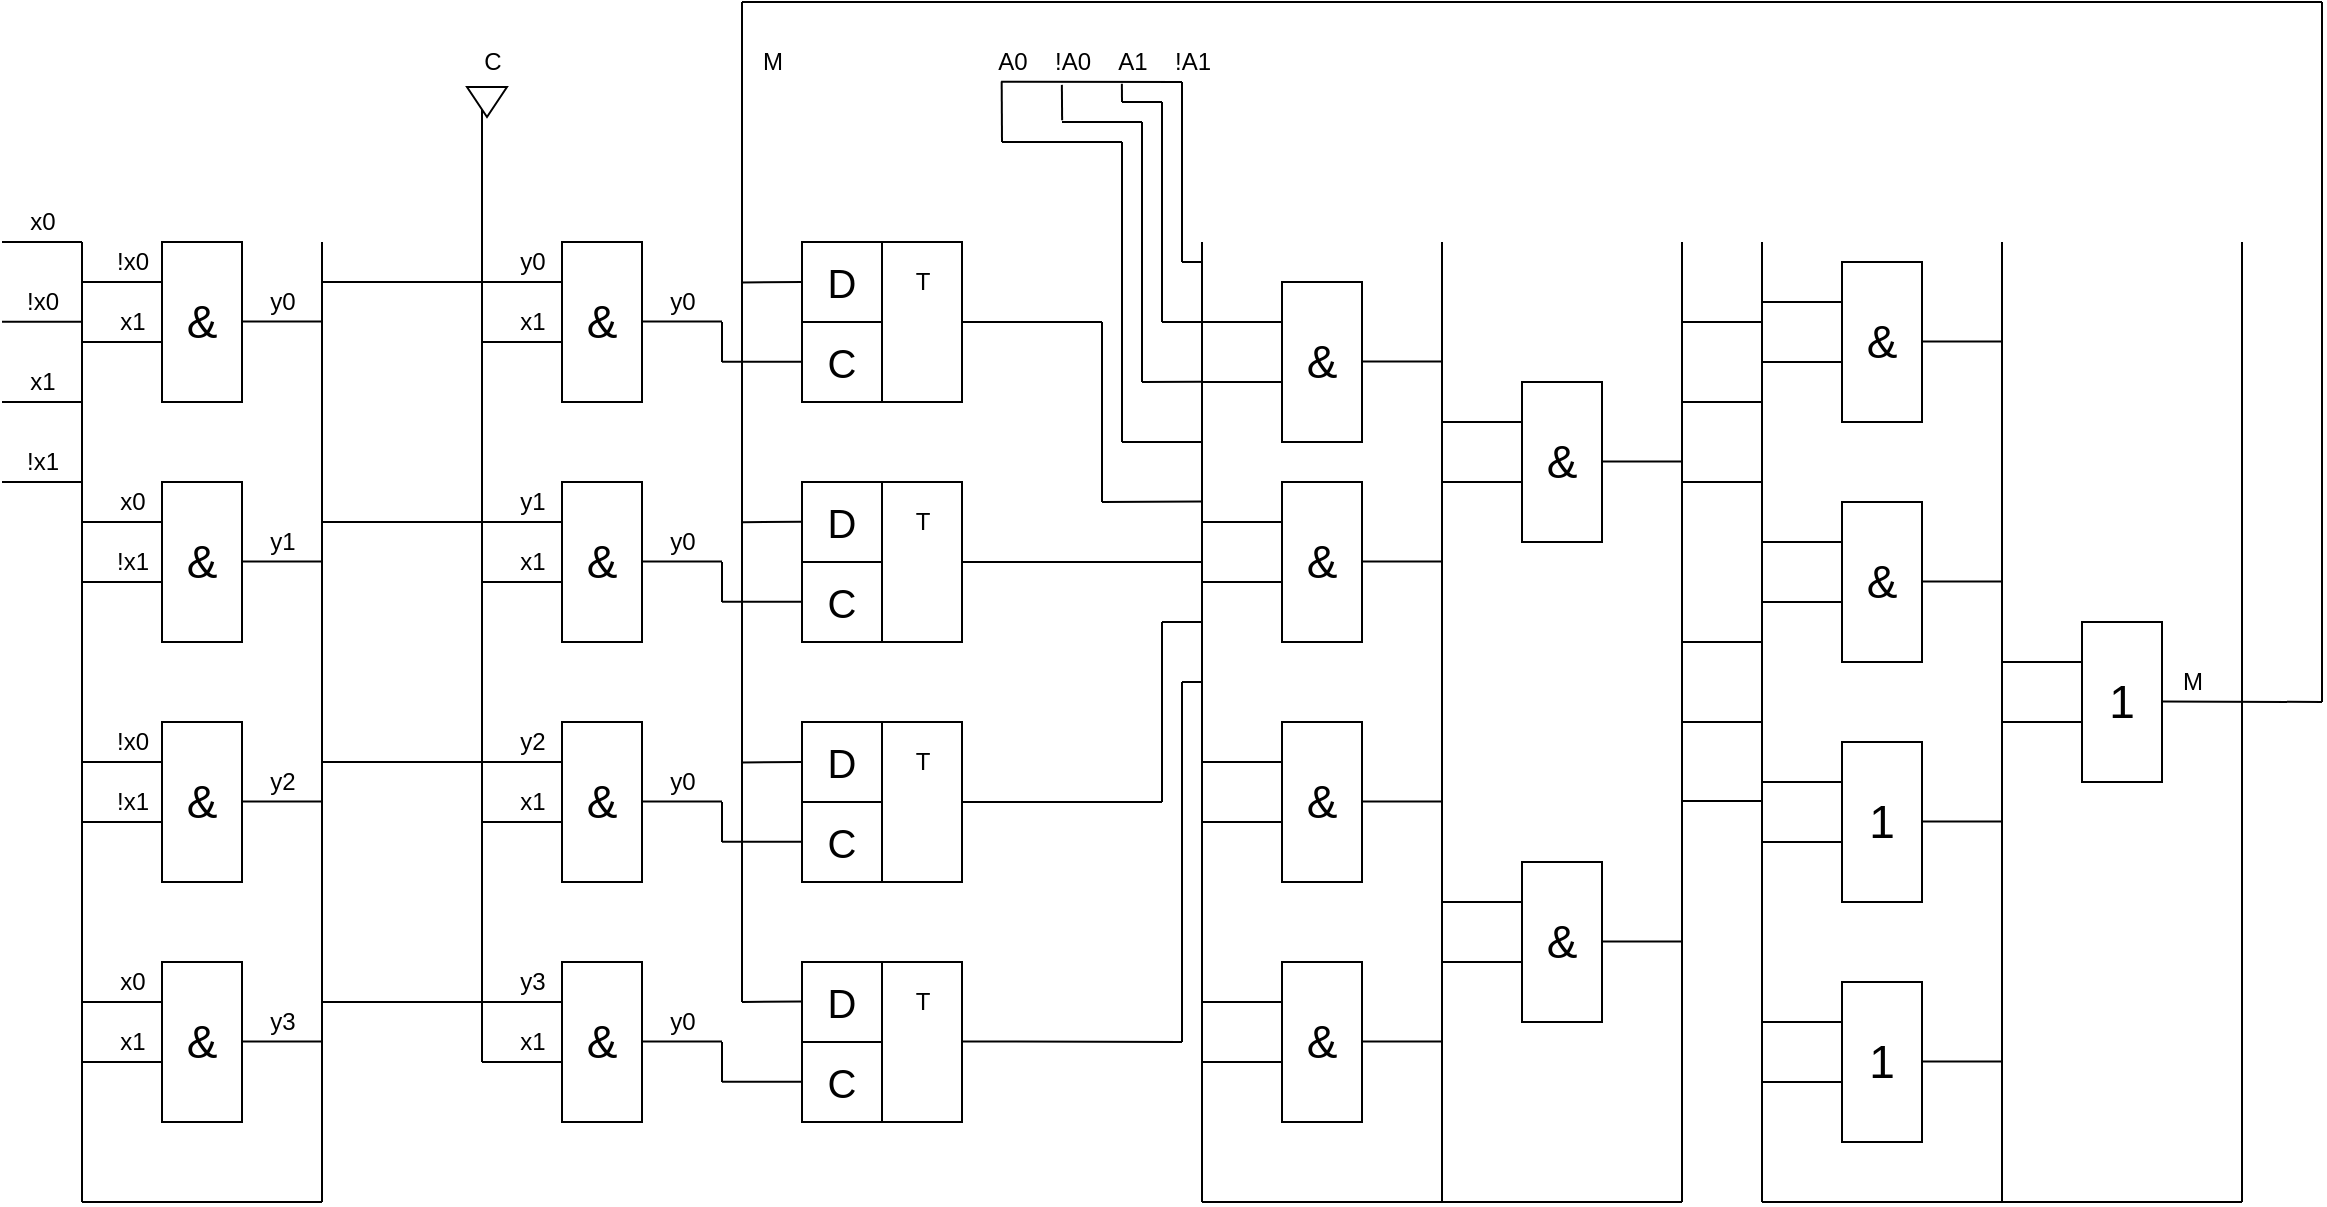 <mxfile version="12.4.3" type="github" pages="1">
  <diagram name="Page-1" id="2a216829-ef6e-dabb-86c1-c78162f3ba2b">
    <mxGraphModel dx="1963" dy="1147" grid="1" gridSize="10" guides="1" tooltips="1" connect="1" arrows="1" fold="1" page="1" pageScale="1" pageWidth="850" pageHeight="1100" background="#ffffff" math="0" shadow="0">
      <root>
        <mxCell id="0"/>
        <mxCell id="1" parent="0"/>
        <mxCell id="ekykvrXrYyQtkSd145x7-1" value="" style="endArrow=none;html=1;" edge="1" parent="1">
          <mxGeometry width="50" height="50" relative="1" as="geometry">
            <mxPoint x="200" y="600" as="sourcePoint"/>
            <mxPoint x="200" y="120" as="targetPoint"/>
          </mxGeometry>
        </mxCell>
        <mxCell id="ekykvrXrYyQtkSd145x7-2" value="&lt;font style=&quot;font-size: 23px&quot;&gt;&amp;amp;&lt;/font&gt;" style="rounded=0;whiteSpace=wrap;html=1;" vertex="1" parent="1">
          <mxGeometry x="240" y="120" width="40" height="80" as="geometry"/>
        </mxCell>
        <mxCell id="ekykvrXrYyQtkSd145x7-3" value="" style="endArrow=none;html=1;entryX=0;entryY=0.25;entryDx=0;entryDy=0;" edge="1" parent="1" target="ekykvrXrYyQtkSd145x7-2">
          <mxGeometry width="50" height="50" relative="1" as="geometry">
            <mxPoint x="200" y="140" as="sourcePoint"/>
            <mxPoint x="250" y="90" as="targetPoint"/>
          </mxGeometry>
        </mxCell>
        <mxCell id="ekykvrXrYyQtkSd145x7-4" value="" style="endArrow=none;html=1;entryX=0;entryY=0.25;entryDx=0;entryDy=0;" edge="1" parent="1">
          <mxGeometry width="50" height="50" relative="1" as="geometry">
            <mxPoint x="200" y="170" as="sourcePoint"/>
            <mxPoint x="240" y="170" as="targetPoint"/>
          </mxGeometry>
        </mxCell>
        <mxCell id="ekykvrXrYyQtkSd145x7-5" value="" style="endArrow=none;html=1;entryX=0;entryY=0.25;entryDx=0;entryDy=0;" edge="1" parent="1">
          <mxGeometry width="50" height="50" relative="1" as="geometry">
            <mxPoint x="160" y="120" as="sourcePoint"/>
            <mxPoint x="200" y="120" as="targetPoint"/>
          </mxGeometry>
        </mxCell>
        <mxCell id="ekykvrXrYyQtkSd145x7-6" value="" style="endArrow=none;html=1;entryX=0;entryY=0.25;entryDx=0;entryDy=0;" edge="1" parent="1">
          <mxGeometry width="50" height="50" relative="1" as="geometry">
            <mxPoint x="160" y="159.88" as="sourcePoint"/>
            <mxPoint x="200" y="159.88" as="targetPoint"/>
          </mxGeometry>
        </mxCell>
        <mxCell id="ekykvrXrYyQtkSd145x7-7" value="" style="endArrow=none;html=1;entryX=0;entryY=0.25;entryDx=0;entryDy=0;" edge="1" parent="1">
          <mxGeometry width="50" height="50" relative="1" as="geometry">
            <mxPoint x="160" y="200" as="sourcePoint"/>
            <mxPoint x="200" y="200" as="targetPoint"/>
          </mxGeometry>
        </mxCell>
        <mxCell id="ekykvrXrYyQtkSd145x7-8" value="" style="endArrow=none;html=1;entryX=0;entryY=0.25;entryDx=0;entryDy=0;" edge="1" parent="1">
          <mxGeometry width="50" height="50" relative="1" as="geometry">
            <mxPoint x="160" y="240" as="sourcePoint"/>
            <mxPoint x="200" y="240" as="targetPoint"/>
          </mxGeometry>
        </mxCell>
        <mxCell id="ekykvrXrYyQtkSd145x7-9" value="x0" style="text;html=1;align=center;verticalAlign=middle;resizable=0;points=[];;autosize=1;" vertex="1" parent="1">
          <mxGeometry x="165" y="100" width="30" height="20" as="geometry"/>
        </mxCell>
        <mxCell id="ekykvrXrYyQtkSd145x7-10" value="!x0" style="text;html=1;align=center;verticalAlign=middle;resizable=0;points=[];;autosize=1;" vertex="1" parent="1">
          <mxGeometry x="165" y="140" width="30" height="20" as="geometry"/>
        </mxCell>
        <mxCell id="ekykvrXrYyQtkSd145x7-12" value="x1" style="text;html=1;align=center;verticalAlign=middle;resizable=0;points=[];;autosize=1;" vertex="1" parent="1">
          <mxGeometry x="165" y="180" width="30" height="20" as="geometry"/>
        </mxCell>
        <mxCell id="ekykvrXrYyQtkSd145x7-13" value="!x1" style="text;html=1;align=center;verticalAlign=middle;resizable=0;points=[];;autosize=1;" vertex="1" parent="1">
          <mxGeometry x="165" y="220" width="30" height="20" as="geometry"/>
        </mxCell>
        <mxCell id="ekykvrXrYyQtkSd145x7-14" value="!x0" style="text;html=1;align=center;verticalAlign=middle;resizable=0;points=[];;autosize=1;" vertex="1" parent="1">
          <mxGeometry x="210" y="120" width="30" height="20" as="geometry"/>
        </mxCell>
        <mxCell id="ekykvrXrYyQtkSd145x7-15" value="x1" style="text;html=1;align=center;verticalAlign=middle;resizable=0;points=[];;autosize=1;" vertex="1" parent="1">
          <mxGeometry x="210" y="150" width="30" height="20" as="geometry"/>
        </mxCell>
        <mxCell id="ekykvrXrYyQtkSd145x7-16" value="" style="endArrow=none;html=1;entryX=0;entryY=0.25;entryDx=0;entryDy=0;" edge="1" parent="1">
          <mxGeometry width="50" height="50" relative="1" as="geometry">
            <mxPoint x="280" y="159.72" as="sourcePoint"/>
            <mxPoint x="320" y="159.72" as="targetPoint"/>
          </mxGeometry>
        </mxCell>
        <mxCell id="ekykvrXrYyQtkSd145x7-17" value="&lt;font style=&quot;font-size: 23px&quot;&gt;&amp;amp;&lt;/font&gt;" style="rounded=0;whiteSpace=wrap;html=1;" vertex="1" parent="1">
          <mxGeometry x="240" y="240" width="40" height="80" as="geometry"/>
        </mxCell>
        <mxCell id="ekykvrXrYyQtkSd145x7-18" value="" style="endArrow=none;html=1;entryX=0;entryY=0.25;entryDx=0;entryDy=0;" edge="1" target="ekykvrXrYyQtkSd145x7-17" parent="1">
          <mxGeometry width="50" height="50" relative="1" as="geometry">
            <mxPoint x="200" y="260" as="sourcePoint"/>
            <mxPoint x="250" y="210" as="targetPoint"/>
          </mxGeometry>
        </mxCell>
        <mxCell id="ekykvrXrYyQtkSd145x7-19" value="" style="endArrow=none;html=1;entryX=0;entryY=0.25;entryDx=0;entryDy=0;" edge="1" parent="1">
          <mxGeometry width="50" height="50" relative="1" as="geometry">
            <mxPoint x="200" y="290" as="sourcePoint"/>
            <mxPoint x="240" y="290" as="targetPoint"/>
          </mxGeometry>
        </mxCell>
        <mxCell id="ekykvrXrYyQtkSd145x7-20" value="x0" style="text;html=1;align=center;verticalAlign=middle;resizable=0;points=[];;autosize=1;" vertex="1" parent="1">
          <mxGeometry x="210" y="240" width="30" height="20" as="geometry"/>
        </mxCell>
        <mxCell id="ekykvrXrYyQtkSd145x7-21" value="!x1" style="text;html=1;align=center;verticalAlign=middle;resizable=0;points=[];;autosize=1;" vertex="1" parent="1">
          <mxGeometry x="210" y="270" width="30" height="20" as="geometry"/>
        </mxCell>
        <mxCell id="ekykvrXrYyQtkSd145x7-22" value="" style="endArrow=none;html=1;entryX=0;entryY=0.25;entryDx=0;entryDy=0;" edge="1" parent="1">
          <mxGeometry width="50" height="50" relative="1" as="geometry">
            <mxPoint x="280" y="279.72" as="sourcePoint"/>
            <mxPoint x="320" y="279.72" as="targetPoint"/>
          </mxGeometry>
        </mxCell>
        <mxCell id="ekykvrXrYyQtkSd145x7-23" value="&lt;font style=&quot;font-size: 23px&quot;&gt;&amp;amp;&lt;/font&gt;" style="rounded=0;whiteSpace=wrap;html=1;" vertex="1" parent="1">
          <mxGeometry x="240" y="360" width="40" height="80" as="geometry"/>
        </mxCell>
        <mxCell id="ekykvrXrYyQtkSd145x7-24" value="" style="endArrow=none;html=1;entryX=0;entryY=0.25;entryDx=0;entryDy=0;" edge="1" target="ekykvrXrYyQtkSd145x7-23" parent="1">
          <mxGeometry width="50" height="50" relative="1" as="geometry">
            <mxPoint x="200" y="380" as="sourcePoint"/>
            <mxPoint x="250" y="330" as="targetPoint"/>
          </mxGeometry>
        </mxCell>
        <mxCell id="ekykvrXrYyQtkSd145x7-25" value="" style="endArrow=none;html=1;entryX=0;entryY=0.25;entryDx=0;entryDy=0;" edge="1" parent="1">
          <mxGeometry width="50" height="50" relative="1" as="geometry">
            <mxPoint x="200" y="410" as="sourcePoint"/>
            <mxPoint x="240" y="410" as="targetPoint"/>
          </mxGeometry>
        </mxCell>
        <mxCell id="ekykvrXrYyQtkSd145x7-26" value="!x0" style="text;html=1;align=center;verticalAlign=middle;resizable=0;points=[];;autosize=1;" vertex="1" parent="1">
          <mxGeometry x="210" y="360" width="30" height="20" as="geometry"/>
        </mxCell>
        <mxCell id="ekykvrXrYyQtkSd145x7-27" value="!x1" style="text;html=1;align=center;verticalAlign=middle;resizable=0;points=[];;autosize=1;" vertex="1" parent="1">
          <mxGeometry x="210" y="390" width="30" height="20" as="geometry"/>
        </mxCell>
        <mxCell id="ekykvrXrYyQtkSd145x7-28" value="" style="endArrow=none;html=1;entryX=0;entryY=0.25;entryDx=0;entryDy=0;" edge="1" parent="1">
          <mxGeometry width="50" height="50" relative="1" as="geometry">
            <mxPoint x="280" y="399.72" as="sourcePoint"/>
            <mxPoint x="320" y="399.72" as="targetPoint"/>
          </mxGeometry>
        </mxCell>
        <mxCell id="ekykvrXrYyQtkSd145x7-29" value="&lt;font style=&quot;font-size: 23px&quot;&gt;&amp;amp;&lt;/font&gt;" style="rounded=0;whiteSpace=wrap;html=1;" vertex="1" parent="1">
          <mxGeometry x="240" y="480" width="40" height="80" as="geometry"/>
        </mxCell>
        <mxCell id="ekykvrXrYyQtkSd145x7-30" value="" style="endArrow=none;html=1;entryX=0;entryY=0.25;entryDx=0;entryDy=0;" edge="1" target="ekykvrXrYyQtkSd145x7-29" parent="1">
          <mxGeometry width="50" height="50" relative="1" as="geometry">
            <mxPoint x="200" y="500" as="sourcePoint"/>
            <mxPoint x="250" y="450" as="targetPoint"/>
          </mxGeometry>
        </mxCell>
        <mxCell id="ekykvrXrYyQtkSd145x7-31" value="" style="endArrow=none;html=1;entryX=0;entryY=0.25;entryDx=0;entryDy=0;" edge="1" parent="1">
          <mxGeometry width="50" height="50" relative="1" as="geometry">
            <mxPoint x="200" y="530" as="sourcePoint"/>
            <mxPoint x="240" y="530" as="targetPoint"/>
          </mxGeometry>
        </mxCell>
        <mxCell id="ekykvrXrYyQtkSd145x7-32" value="x0" style="text;html=1;align=center;verticalAlign=middle;resizable=0;points=[];;autosize=1;" vertex="1" parent="1">
          <mxGeometry x="210" y="480" width="30" height="20" as="geometry"/>
        </mxCell>
        <mxCell id="ekykvrXrYyQtkSd145x7-33" value="x1" style="text;html=1;align=center;verticalAlign=middle;resizable=0;points=[];;autosize=1;" vertex="1" parent="1">
          <mxGeometry x="210" y="510" width="30" height="20" as="geometry"/>
        </mxCell>
        <mxCell id="ekykvrXrYyQtkSd145x7-34" value="" style="endArrow=none;html=1;entryX=0;entryY=0.25;entryDx=0;entryDy=0;" edge="1" parent="1">
          <mxGeometry width="50" height="50" relative="1" as="geometry">
            <mxPoint x="280" y="519.72" as="sourcePoint"/>
            <mxPoint x="320" y="519.72" as="targetPoint"/>
          </mxGeometry>
        </mxCell>
        <mxCell id="ekykvrXrYyQtkSd145x7-35" value="" style="endArrow=none;html=1;" edge="1" parent="1">
          <mxGeometry width="50" height="50" relative="1" as="geometry">
            <mxPoint x="200" y="600" as="sourcePoint"/>
            <mxPoint x="320" y="600" as="targetPoint"/>
          </mxGeometry>
        </mxCell>
        <mxCell id="ekykvrXrYyQtkSd145x7-36" value="" style="endArrow=none;html=1;" edge="1" parent="1">
          <mxGeometry width="50" height="50" relative="1" as="geometry">
            <mxPoint x="320" y="600" as="sourcePoint"/>
            <mxPoint x="320" y="120" as="targetPoint"/>
          </mxGeometry>
        </mxCell>
        <mxCell id="ekykvrXrYyQtkSd145x7-37" value="y0" style="text;html=1;align=center;verticalAlign=middle;resizable=0;points=[];;autosize=1;" vertex="1" parent="1">
          <mxGeometry x="285" y="140" width="30" height="20" as="geometry"/>
        </mxCell>
        <mxCell id="ekykvrXrYyQtkSd145x7-38" value="y1" style="text;html=1;align=center;verticalAlign=middle;resizable=0;points=[];;autosize=1;" vertex="1" parent="1">
          <mxGeometry x="285" y="260" width="30" height="20" as="geometry"/>
        </mxCell>
        <mxCell id="ekykvrXrYyQtkSd145x7-39" value="y2" style="text;html=1;align=center;verticalAlign=middle;resizable=0;points=[];;autosize=1;" vertex="1" parent="1">
          <mxGeometry x="285" y="380" width="30" height="20" as="geometry"/>
        </mxCell>
        <mxCell id="ekykvrXrYyQtkSd145x7-40" value="y3" style="text;html=1;align=center;verticalAlign=middle;resizable=0;points=[];;autosize=1;" vertex="1" parent="1">
          <mxGeometry x="285" y="500" width="30" height="20" as="geometry"/>
        </mxCell>
        <mxCell id="ekykvrXrYyQtkSd145x7-41" value="&lt;font style=&quot;font-size: 23px&quot;&gt;&amp;amp;&lt;/font&gt;" style="rounded=0;whiteSpace=wrap;html=1;" vertex="1" parent="1">
          <mxGeometry x="440" y="120" width="40" height="80" as="geometry"/>
        </mxCell>
        <mxCell id="ekykvrXrYyQtkSd145x7-42" value="" style="endArrow=none;html=1;entryX=0;entryY=0.25;entryDx=0;entryDy=0;" edge="1" target="ekykvrXrYyQtkSd145x7-41" parent="1">
          <mxGeometry width="50" height="50" relative="1" as="geometry">
            <mxPoint x="320" y="140" as="sourcePoint"/>
            <mxPoint x="450" y="90" as="targetPoint"/>
          </mxGeometry>
        </mxCell>
        <mxCell id="ekykvrXrYyQtkSd145x7-43" value="" style="endArrow=none;html=1;entryX=0;entryY=0.25;entryDx=0;entryDy=0;" edge="1" parent="1">
          <mxGeometry width="50" height="50" relative="1" as="geometry">
            <mxPoint x="400" y="170" as="sourcePoint"/>
            <mxPoint x="440" y="170" as="targetPoint"/>
          </mxGeometry>
        </mxCell>
        <mxCell id="ekykvrXrYyQtkSd145x7-44" value="y0" style="text;html=1;align=center;verticalAlign=middle;resizable=0;points=[];;autosize=1;" vertex="1" parent="1">
          <mxGeometry x="410" y="120" width="30" height="20" as="geometry"/>
        </mxCell>
        <mxCell id="ekykvrXrYyQtkSd145x7-45" value="x1" style="text;html=1;align=center;verticalAlign=middle;resizable=0;points=[];;autosize=1;" vertex="1" parent="1">
          <mxGeometry x="410" y="150" width="30" height="20" as="geometry"/>
        </mxCell>
        <mxCell id="ekykvrXrYyQtkSd145x7-46" value="" style="endArrow=none;html=1;entryX=0;entryY=0.25;entryDx=0;entryDy=0;" edge="1" parent="1">
          <mxGeometry width="50" height="50" relative="1" as="geometry">
            <mxPoint x="480" y="159.72" as="sourcePoint"/>
            <mxPoint x="520" y="159.72" as="targetPoint"/>
          </mxGeometry>
        </mxCell>
        <mxCell id="ekykvrXrYyQtkSd145x7-47" value="y0" style="text;html=1;align=center;verticalAlign=middle;resizable=0;points=[];;autosize=1;" vertex="1" parent="1">
          <mxGeometry x="485" y="140" width="30" height="20" as="geometry"/>
        </mxCell>
        <mxCell id="ekykvrXrYyQtkSd145x7-48" value="&lt;font style=&quot;font-size: 23px&quot;&gt;&amp;amp;&lt;/font&gt;" style="rounded=0;whiteSpace=wrap;html=1;" vertex="1" parent="1">
          <mxGeometry x="440" y="240" width="40" height="80" as="geometry"/>
        </mxCell>
        <mxCell id="ekykvrXrYyQtkSd145x7-49" value="" style="endArrow=none;html=1;entryX=0;entryY=0.25;entryDx=0;entryDy=0;" edge="1" target="ekykvrXrYyQtkSd145x7-48" parent="1">
          <mxGeometry width="50" height="50" relative="1" as="geometry">
            <mxPoint x="320" y="260" as="sourcePoint"/>
            <mxPoint x="450" y="210" as="targetPoint"/>
          </mxGeometry>
        </mxCell>
        <mxCell id="ekykvrXrYyQtkSd145x7-50" value="" style="endArrow=none;html=1;entryX=0;entryY=0.25;entryDx=0;entryDy=0;" edge="1" parent="1">
          <mxGeometry width="50" height="50" relative="1" as="geometry">
            <mxPoint x="400" y="290" as="sourcePoint"/>
            <mxPoint x="440" y="290" as="targetPoint"/>
          </mxGeometry>
        </mxCell>
        <mxCell id="ekykvrXrYyQtkSd145x7-51" value="y1" style="text;html=1;align=center;verticalAlign=middle;resizable=0;points=[];;autosize=1;" vertex="1" parent="1">
          <mxGeometry x="410" y="240" width="30" height="20" as="geometry"/>
        </mxCell>
        <mxCell id="ekykvrXrYyQtkSd145x7-52" value="x1" style="text;html=1;align=center;verticalAlign=middle;resizable=0;points=[];;autosize=1;" vertex="1" parent="1">
          <mxGeometry x="410" y="270" width="30" height="20" as="geometry"/>
        </mxCell>
        <mxCell id="ekykvrXrYyQtkSd145x7-53" value="" style="endArrow=none;html=1;entryX=0;entryY=0.25;entryDx=0;entryDy=0;" edge="1" parent="1">
          <mxGeometry width="50" height="50" relative="1" as="geometry">
            <mxPoint x="480" y="279.72" as="sourcePoint"/>
            <mxPoint x="520" y="279.72" as="targetPoint"/>
          </mxGeometry>
        </mxCell>
        <mxCell id="ekykvrXrYyQtkSd145x7-54" value="y0" style="text;html=1;align=center;verticalAlign=middle;resizable=0;points=[];;autosize=1;" vertex="1" parent="1">
          <mxGeometry x="485" y="260" width="30" height="20" as="geometry"/>
        </mxCell>
        <mxCell id="ekykvrXrYyQtkSd145x7-55" value="&lt;font style=&quot;font-size: 23px&quot;&gt;&amp;amp;&lt;/font&gt;" style="rounded=0;whiteSpace=wrap;html=1;" vertex="1" parent="1">
          <mxGeometry x="440" y="360" width="40" height="80" as="geometry"/>
        </mxCell>
        <mxCell id="ekykvrXrYyQtkSd145x7-56" value="" style="endArrow=none;html=1;entryX=0;entryY=0.25;entryDx=0;entryDy=0;" edge="1" target="ekykvrXrYyQtkSd145x7-55" parent="1">
          <mxGeometry width="50" height="50" relative="1" as="geometry">
            <mxPoint x="320" y="380" as="sourcePoint"/>
            <mxPoint x="450" y="330" as="targetPoint"/>
          </mxGeometry>
        </mxCell>
        <mxCell id="ekykvrXrYyQtkSd145x7-57" value="" style="endArrow=none;html=1;entryX=0;entryY=0.25;entryDx=0;entryDy=0;" edge="1" parent="1">
          <mxGeometry width="50" height="50" relative="1" as="geometry">
            <mxPoint x="400" y="410" as="sourcePoint"/>
            <mxPoint x="440" y="410" as="targetPoint"/>
          </mxGeometry>
        </mxCell>
        <mxCell id="ekykvrXrYyQtkSd145x7-58" value="y2" style="text;html=1;align=center;verticalAlign=middle;resizable=0;points=[];;autosize=1;" vertex="1" parent="1">
          <mxGeometry x="410" y="360" width="30" height="20" as="geometry"/>
        </mxCell>
        <mxCell id="ekykvrXrYyQtkSd145x7-59" value="x1" style="text;html=1;align=center;verticalAlign=middle;resizable=0;points=[];;autosize=1;" vertex="1" parent="1">
          <mxGeometry x="410" y="390" width="30" height="20" as="geometry"/>
        </mxCell>
        <mxCell id="ekykvrXrYyQtkSd145x7-60" value="" style="endArrow=none;html=1;entryX=0;entryY=0.25;entryDx=0;entryDy=0;" edge="1" parent="1">
          <mxGeometry width="50" height="50" relative="1" as="geometry">
            <mxPoint x="480" y="399.72" as="sourcePoint"/>
            <mxPoint x="520" y="399.72" as="targetPoint"/>
          </mxGeometry>
        </mxCell>
        <mxCell id="ekykvrXrYyQtkSd145x7-61" value="y0" style="text;html=1;align=center;verticalAlign=middle;resizable=0;points=[];;autosize=1;" vertex="1" parent="1">
          <mxGeometry x="485" y="380" width="30" height="20" as="geometry"/>
        </mxCell>
        <mxCell id="ekykvrXrYyQtkSd145x7-62" value="&lt;font style=&quot;font-size: 23px&quot;&gt;&amp;amp;&lt;/font&gt;" style="rounded=0;whiteSpace=wrap;html=1;" vertex="1" parent="1">
          <mxGeometry x="440" y="480" width="40" height="80" as="geometry"/>
        </mxCell>
        <mxCell id="ekykvrXrYyQtkSd145x7-63" value="" style="endArrow=none;html=1;entryX=0;entryY=0.25;entryDx=0;entryDy=0;" edge="1" target="ekykvrXrYyQtkSd145x7-62" parent="1">
          <mxGeometry width="50" height="50" relative="1" as="geometry">
            <mxPoint x="320" y="500" as="sourcePoint"/>
            <mxPoint x="450" y="450" as="targetPoint"/>
          </mxGeometry>
        </mxCell>
        <mxCell id="ekykvrXrYyQtkSd145x7-64" value="" style="endArrow=none;html=1;entryX=0;entryY=0.25;entryDx=0;entryDy=0;" edge="1" parent="1">
          <mxGeometry width="50" height="50" relative="1" as="geometry">
            <mxPoint x="400" y="530" as="sourcePoint"/>
            <mxPoint x="440" y="530" as="targetPoint"/>
          </mxGeometry>
        </mxCell>
        <mxCell id="ekykvrXrYyQtkSd145x7-65" value="y3" style="text;html=1;align=center;verticalAlign=middle;resizable=0;points=[];;autosize=1;" vertex="1" parent="1">
          <mxGeometry x="410" y="480" width="30" height="20" as="geometry"/>
        </mxCell>
        <mxCell id="ekykvrXrYyQtkSd145x7-66" value="x1" style="text;html=1;align=center;verticalAlign=middle;resizable=0;points=[];;autosize=1;" vertex="1" parent="1">
          <mxGeometry x="410" y="510" width="30" height="20" as="geometry"/>
        </mxCell>
        <mxCell id="ekykvrXrYyQtkSd145x7-67" value="" style="endArrow=none;html=1;entryX=0;entryY=0.25;entryDx=0;entryDy=0;" edge="1" parent="1">
          <mxGeometry width="50" height="50" relative="1" as="geometry">
            <mxPoint x="480" y="519.72" as="sourcePoint"/>
            <mxPoint x="520" y="519.72" as="targetPoint"/>
          </mxGeometry>
        </mxCell>
        <mxCell id="ekykvrXrYyQtkSd145x7-68" value="y0" style="text;html=1;align=center;verticalAlign=middle;resizable=0;points=[];;autosize=1;" vertex="1" parent="1">
          <mxGeometry x="485" y="500" width="30" height="20" as="geometry"/>
        </mxCell>
        <mxCell id="ekykvrXrYyQtkSd145x7-69" value="" style="endArrow=none;html=1;" edge="1" parent="1">
          <mxGeometry width="50" height="50" relative="1" as="geometry">
            <mxPoint x="400" y="530" as="sourcePoint"/>
            <mxPoint x="400" y="50.0" as="targetPoint"/>
          </mxGeometry>
        </mxCell>
        <mxCell id="ekykvrXrYyQtkSd145x7-70" value="" style="triangle;whiteSpace=wrap;html=1;rotation=90;" vertex="1" parent="1">
          <mxGeometry x="395" y="40" width="15" height="20" as="geometry"/>
        </mxCell>
        <mxCell id="ekykvrXrYyQtkSd145x7-71" value="C" style="text;html=1;align=center;verticalAlign=middle;resizable=0;points=[];;autosize=1;" vertex="1" parent="1">
          <mxGeometry x="395" y="20" width="20" height="20" as="geometry"/>
        </mxCell>
        <mxCell id="ekykvrXrYyQtkSd145x7-72" value="" style="rounded=0;whiteSpace=wrap;html=1;" vertex="1" parent="1">
          <mxGeometry x="560" y="120" width="80" height="80" as="geometry"/>
        </mxCell>
        <mxCell id="ekykvrXrYyQtkSd145x7-73" value="&lt;font style=&quot;font-size: 20px&quot;&gt;D&lt;/font&gt;" style="rounded=0;whiteSpace=wrap;html=1;" vertex="1" parent="1">
          <mxGeometry x="560" y="120" width="40" height="40" as="geometry"/>
        </mxCell>
        <mxCell id="ekykvrXrYyQtkSd145x7-74" value="&lt;font style=&quot;font-size: 20px&quot;&gt;C&lt;/font&gt;" style="rounded=0;whiteSpace=wrap;html=1;" vertex="1" parent="1">
          <mxGeometry x="560" y="160" width="40" height="40" as="geometry"/>
        </mxCell>
        <mxCell id="ekykvrXrYyQtkSd145x7-76" value="" style="rounded=0;whiteSpace=wrap;html=1;" vertex="1" parent="1">
          <mxGeometry x="560" y="240" width="80" height="80" as="geometry"/>
        </mxCell>
        <mxCell id="ekykvrXrYyQtkSd145x7-77" value="&lt;font style=&quot;font-size: 20px&quot;&gt;D&lt;/font&gt;" style="rounded=0;whiteSpace=wrap;html=1;" vertex="1" parent="1">
          <mxGeometry x="560" y="240" width="40" height="40" as="geometry"/>
        </mxCell>
        <mxCell id="ekykvrXrYyQtkSd145x7-78" value="&lt;font style=&quot;font-size: 20px&quot;&gt;C&lt;/font&gt;" style="rounded=0;whiteSpace=wrap;html=1;" vertex="1" parent="1">
          <mxGeometry x="560" y="280" width="40" height="40" as="geometry"/>
        </mxCell>
        <mxCell id="ekykvrXrYyQtkSd145x7-79" value="" style="rounded=0;whiteSpace=wrap;html=1;" vertex="1" parent="1">
          <mxGeometry x="560" y="360" width="80" height="80" as="geometry"/>
        </mxCell>
        <mxCell id="ekykvrXrYyQtkSd145x7-80" value="&lt;font style=&quot;font-size: 20px&quot;&gt;D&lt;/font&gt;" style="rounded=0;whiteSpace=wrap;html=1;" vertex="1" parent="1">
          <mxGeometry x="560" y="360" width="40" height="40" as="geometry"/>
        </mxCell>
        <mxCell id="ekykvrXrYyQtkSd145x7-81" value="&lt;font style=&quot;font-size: 20px&quot;&gt;C&lt;/font&gt;" style="rounded=0;whiteSpace=wrap;html=1;" vertex="1" parent="1">
          <mxGeometry x="560" y="400" width="40" height="40" as="geometry"/>
        </mxCell>
        <mxCell id="ekykvrXrYyQtkSd145x7-82" value="" style="rounded=0;whiteSpace=wrap;html=1;" vertex="1" parent="1">
          <mxGeometry x="560" y="480" width="80" height="80" as="geometry"/>
        </mxCell>
        <mxCell id="ekykvrXrYyQtkSd145x7-83" value="&lt;font style=&quot;font-size: 20px&quot;&gt;D&lt;/font&gt;" style="rounded=0;whiteSpace=wrap;html=1;" vertex="1" parent="1">
          <mxGeometry x="560" y="480" width="40" height="40" as="geometry"/>
        </mxCell>
        <mxCell id="ekykvrXrYyQtkSd145x7-84" value="&lt;font style=&quot;font-size: 20px&quot;&gt;C&lt;/font&gt;" style="rounded=0;whiteSpace=wrap;html=1;" vertex="1" parent="1">
          <mxGeometry x="560" y="520" width="40" height="40" as="geometry"/>
        </mxCell>
        <mxCell id="ekykvrXrYyQtkSd145x7-85" value="" style="endArrow=none;html=1;" edge="1" parent="1">
          <mxGeometry width="50" height="50" relative="1" as="geometry">
            <mxPoint x="520" y="180" as="sourcePoint"/>
            <mxPoint x="520" y="160" as="targetPoint"/>
          </mxGeometry>
        </mxCell>
        <mxCell id="ekykvrXrYyQtkSd145x7-87" value="" style="endArrow=none;html=1;entryX=0;entryY=0.25;entryDx=0;entryDy=0;" edge="1" parent="1">
          <mxGeometry width="50" height="50" relative="1" as="geometry">
            <mxPoint x="520" y="179.83" as="sourcePoint"/>
            <mxPoint x="560" y="179.83" as="targetPoint"/>
          </mxGeometry>
        </mxCell>
        <mxCell id="ekykvrXrYyQtkSd145x7-88" value="" style="endArrow=none;html=1;" edge="1" parent="1">
          <mxGeometry width="50" height="50" relative="1" as="geometry">
            <mxPoint x="520" y="300" as="sourcePoint"/>
            <mxPoint x="520" y="280" as="targetPoint"/>
          </mxGeometry>
        </mxCell>
        <mxCell id="ekykvrXrYyQtkSd145x7-89" value="" style="endArrow=none;html=1;entryX=0;entryY=0.25;entryDx=0;entryDy=0;" edge="1" parent="1">
          <mxGeometry width="50" height="50" relative="1" as="geometry">
            <mxPoint x="520" y="299.83" as="sourcePoint"/>
            <mxPoint x="560" y="299.83" as="targetPoint"/>
          </mxGeometry>
        </mxCell>
        <mxCell id="ekykvrXrYyQtkSd145x7-90" value="" style="endArrow=none;html=1;" edge="1" parent="1">
          <mxGeometry width="50" height="50" relative="1" as="geometry">
            <mxPoint x="520" y="420" as="sourcePoint"/>
            <mxPoint x="520" y="400" as="targetPoint"/>
          </mxGeometry>
        </mxCell>
        <mxCell id="ekykvrXrYyQtkSd145x7-91" value="" style="endArrow=none;html=1;entryX=0;entryY=0.25;entryDx=0;entryDy=0;" edge="1" parent="1">
          <mxGeometry width="50" height="50" relative="1" as="geometry">
            <mxPoint x="520" y="419.83" as="sourcePoint"/>
            <mxPoint x="560" y="419.83" as="targetPoint"/>
          </mxGeometry>
        </mxCell>
        <mxCell id="ekykvrXrYyQtkSd145x7-92" value="" style="endArrow=none;html=1;" edge="1" parent="1">
          <mxGeometry width="50" height="50" relative="1" as="geometry">
            <mxPoint x="520" y="540" as="sourcePoint"/>
            <mxPoint x="520" y="520" as="targetPoint"/>
          </mxGeometry>
        </mxCell>
        <mxCell id="ekykvrXrYyQtkSd145x7-93" value="" style="endArrow=none;html=1;entryX=0;entryY=0.25;entryDx=0;entryDy=0;" edge="1" parent="1">
          <mxGeometry width="50" height="50" relative="1" as="geometry">
            <mxPoint x="520" y="539.83" as="sourcePoint"/>
            <mxPoint x="560" y="539.83" as="targetPoint"/>
          </mxGeometry>
        </mxCell>
        <mxCell id="ekykvrXrYyQtkSd145x7-94" value="" style="endArrow=none;html=1;" edge="1" parent="1">
          <mxGeometry width="50" height="50" relative="1" as="geometry">
            <mxPoint x="530" y="500" as="sourcePoint"/>
            <mxPoint x="530" as="targetPoint"/>
          </mxGeometry>
        </mxCell>
        <mxCell id="ekykvrXrYyQtkSd145x7-95" value="" style="endArrow=none;html=1;entryX=0;entryY=0.25;entryDx=0;entryDy=0;" edge="1" parent="1">
          <mxGeometry width="50" height="50" relative="1" as="geometry">
            <mxPoint x="530" y="500" as="sourcePoint"/>
            <mxPoint x="560" y="499.8" as="targetPoint"/>
          </mxGeometry>
        </mxCell>
        <mxCell id="ekykvrXrYyQtkSd145x7-96" value="" style="endArrow=none;html=1;entryX=0;entryY=0.25;entryDx=0;entryDy=0;" edge="1" parent="1">
          <mxGeometry width="50" height="50" relative="1" as="geometry">
            <mxPoint x="530" y="380.2" as="sourcePoint"/>
            <mxPoint x="560" y="380.0" as="targetPoint"/>
          </mxGeometry>
        </mxCell>
        <mxCell id="ekykvrXrYyQtkSd145x7-97" value="" style="endArrow=none;html=1;entryX=0;entryY=0.25;entryDx=0;entryDy=0;" edge="1" parent="1">
          <mxGeometry width="50" height="50" relative="1" as="geometry">
            <mxPoint x="530" y="260.08" as="sourcePoint"/>
            <mxPoint x="560" y="259.88" as="targetPoint"/>
          </mxGeometry>
        </mxCell>
        <mxCell id="ekykvrXrYyQtkSd145x7-98" value="" style="endArrow=none;html=1;entryX=0;entryY=0.25;entryDx=0;entryDy=0;" edge="1" parent="1">
          <mxGeometry width="50" height="50" relative="1" as="geometry">
            <mxPoint x="530" y="140.2" as="sourcePoint"/>
            <mxPoint x="560" y="140.0" as="targetPoint"/>
          </mxGeometry>
        </mxCell>
        <mxCell id="ekykvrXrYyQtkSd145x7-99" value="M" style="text;html=1;align=center;verticalAlign=middle;resizable=0;points=[];;autosize=1;" vertex="1" parent="1">
          <mxGeometry x="530" y="20" width="30" height="20" as="geometry"/>
        </mxCell>
        <mxCell id="ekykvrXrYyQtkSd145x7-100" value="T" style="text;html=1;align=center;verticalAlign=middle;resizable=0;points=[];;autosize=1;" vertex="1" parent="1">
          <mxGeometry x="610" y="130" width="20" height="20" as="geometry"/>
        </mxCell>
        <mxCell id="ekykvrXrYyQtkSd145x7-101" value="T" style="text;html=1;align=center;verticalAlign=middle;resizable=0;points=[];;autosize=1;" vertex="1" parent="1">
          <mxGeometry x="610" y="250" width="20" height="20" as="geometry"/>
        </mxCell>
        <mxCell id="ekykvrXrYyQtkSd145x7-102" value="T" style="text;html=1;align=center;verticalAlign=middle;resizable=0;points=[];;autosize=1;" vertex="1" parent="1">
          <mxGeometry x="610" y="370" width="20" height="20" as="geometry"/>
        </mxCell>
        <mxCell id="ekykvrXrYyQtkSd145x7-103" value="T" style="text;html=1;align=center;verticalAlign=middle;resizable=0;points=[];;autosize=1;" vertex="1" parent="1">
          <mxGeometry x="610" y="490" width="20" height="20" as="geometry"/>
        </mxCell>
        <mxCell id="ekykvrXrYyQtkSd145x7-104" value="" style="endArrow=none;html=1;" edge="1" parent="1">
          <mxGeometry width="50" height="50" relative="1" as="geometry">
            <mxPoint x="640" y="160" as="sourcePoint"/>
            <mxPoint x="710" y="160" as="targetPoint"/>
          </mxGeometry>
        </mxCell>
        <mxCell id="ekykvrXrYyQtkSd145x7-105" value="" style="endArrow=none;html=1;" edge="1" parent="1">
          <mxGeometry width="50" height="50" relative="1" as="geometry">
            <mxPoint x="640" y="280" as="sourcePoint"/>
            <mxPoint x="760" y="280" as="targetPoint"/>
          </mxGeometry>
        </mxCell>
        <mxCell id="ekykvrXrYyQtkSd145x7-106" value="" style="endArrow=none;html=1;" edge="1" parent="1">
          <mxGeometry width="50" height="50" relative="1" as="geometry">
            <mxPoint x="640" y="400" as="sourcePoint"/>
            <mxPoint x="740" y="400" as="targetPoint"/>
          </mxGeometry>
        </mxCell>
        <mxCell id="ekykvrXrYyQtkSd145x7-107" value="" style="endArrow=none;html=1;" edge="1" parent="1">
          <mxGeometry width="50" height="50" relative="1" as="geometry">
            <mxPoint x="640" y="519.72" as="sourcePoint"/>
            <mxPoint x="750" y="520" as="targetPoint"/>
          </mxGeometry>
        </mxCell>
        <mxCell id="ekykvrXrYyQtkSd145x7-108" value="" style="endArrow=none;html=1;" edge="1" parent="1">
          <mxGeometry width="50" height="50" relative="1" as="geometry">
            <mxPoint x="760" y="600" as="sourcePoint"/>
            <mxPoint x="760" y="120" as="targetPoint"/>
          </mxGeometry>
        </mxCell>
        <mxCell id="ekykvrXrYyQtkSd145x7-109" value="" style="endArrow=none;html=1;exitX=0.319;exitY=0.993;exitDx=0;exitDy=0;exitPerimeter=0;" edge="1" parent="1" source="ekykvrXrYyQtkSd145x7-115">
          <mxGeometry width="50" height="50" relative="1" as="geometry">
            <mxPoint x="560" y="40" as="sourcePoint"/>
            <mxPoint x="750" y="40" as="targetPoint"/>
          </mxGeometry>
        </mxCell>
        <mxCell id="ekykvrXrYyQtkSd145x7-112" value="" style="endArrow=none;html=1;" edge="1" parent="1">
          <mxGeometry width="50" height="50" relative="1" as="geometry">
            <mxPoint x="720" y="220" as="sourcePoint"/>
            <mxPoint x="720" y="70" as="targetPoint"/>
          </mxGeometry>
        </mxCell>
        <mxCell id="ekykvrXrYyQtkSd145x7-113" value="" style="endArrow=none;html=1;" edge="1" parent="1">
          <mxGeometry width="50" height="50" relative="1" as="geometry">
            <mxPoint x="730" y="190" as="sourcePoint"/>
            <mxPoint x="730" y="60" as="targetPoint"/>
          </mxGeometry>
        </mxCell>
        <mxCell id="ekykvrXrYyQtkSd145x7-114" value="" style="endArrow=none;html=1;" edge="1" parent="1">
          <mxGeometry width="50" height="50" relative="1" as="geometry">
            <mxPoint x="750" y="130" as="sourcePoint"/>
            <mxPoint x="750" y="40" as="targetPoint"/>
          </mxGeometry>
        </mxCell>
        <mxCell id="ekykvrXrYyQtkSd145x7-115" value="A0" style="text;html=1;align=center;verticalAlign=middle;resizable=0;points=[];;autosize=1;" vertex="1" parent="1">
          <mxGeometry x="650" y="20" width="30" height="20" as="geometry"/>
        </mxCell>
        <mxCell id="ekykvrXrYyQtkSd145x7-116" value="!A0" style="text;html=1;align=center;verticalAlign=middle;resizable=0;points=[];;autosize=1;" vertex="1" parent="1">
          <mxGeometry x="680" y="20" width="30" height="20" as="geometry"/>
        </mxCell>
        <mxCell id="ekykvrXrYyQtkSd145x7-117" value="A1" style="text;html=1;align=center;verticalAlign=middle;resizable=0;points=[];;autosize=1;" vertex="1" parent="1">
          <mxGeometry x="710" y="20" width="30" height="20" as="geometry"/>
        </mxCell>
        <mxCell id="ekykvrXrYyQtkSd145x7-118" value="!A1" style="text;html=1;align=center;verticalAlign=middle;resizable=0;points=[];;autosize=1;" vertex="1" parent="1">
          <mxGeometry x="740" y="20" width="30" height="20" as="geometry"/>
        </mxCell>
        <mxCell id="ekykvrXrYyQtkSd145x7-119" value="" style="endArrow=none;html=1;" edge="1" parent="1">
          <mxGeometry width="50" height="50" relative="1" as="geometry">
            <mxPoint x="750" y="130" as="sourcePoint"/>
            <mxPoint x="760" y="130" as="targetPoint"/>
          </mxGeometry>
        </mxCell>
        <mxCell id="ekykvrXrYyQtkSd145x7-121" value="" style="endArrow=none;html=1;" edge="1" parent="1">
          <mxGeometry width="50" height="50" relative="1" as="geometry">
            <mxPoint x="740" y="160" as="sourcePoint"/>
            <mxPoint x="740" y="50" as="targetPoint"/>
          </mxGeometry>
        </mxCell>
        <mxCell id="ekykvrXrYyQtkSd145x7-122" value="" style="endArrow=none;html=1;" edge="1" parent="1">
          <mxGeometry width="50" height="50" relative="1" as="geometry">
            <mxPoint x="740" y="160" as="sourcePoint"/>
            <mxPoint x="760" y="160" as="targetPoint"/>
          </mxGeometry>
        </mxCell>
        <mxCell id="ekykvrXrYyQtkSd145x7-123" value="" style="endArrow=none;html=1;" edge="1" parent="1">
          <mxGeometry width="50" height="50" relative="1" as="geometry">
            <mxPoint x="730" y="190" as="sourcePoint"/>
            <mxPoint x="760" y="189.86" as="targetPoint"/>
          </mxGeometry>
        </mxCell>
        <mxCell id="ekykvrXrYyQtkSd145x7-125" value="" style="endArrow=none;html=1;" edge="1" parent="1">
          <mxGeometry width="50" height="50" relative="1" as="geometry">
            <mxPoint x="720" y="220" as="sourcePoint"/>
            <mxPoint x="760" y="220.0" as="targetPoint"/>
          </mxGeometry>
        </mxCell>
        <mxCell id="ekykvrXrYyQtkSd145x7-126" value="" style="endArrow=none;html=1;" edge="1" parent="1">
          <mxGeometry width="50" height="50" relative="1" as="geometry">
            <mxPoint x="720" y="50" as="sourcePoint"/>
            <mxPoint x="740" y="50" as="targetPoint"/>
          </mxGeometry>
        </mxCell>
        <mxCell id="ekykvrXrYyQtkSd145x7-127" value="" style="endArrow=none;html=1;exitX=0.331;exitY=1.044;exitDx=0;exitDy=0;exitPerimeter=0;" edge="1" parent="1" source="ekykvrXrYyQtkSd145x7-117">
          <mxGeometry width="50" height="50" relative="1" as="geometry">
            <mxPoint x="710" y="50" as="sourcePoint"/>
            <mxPoint x="720" y="50" as="targetPoint"/>
          </mxGeometry>
        </mxCell>
        <mxCell id="ekykvrXrYyQtkSd145x7-128" value="" style="endArrow=none;html=1;" edge="1" parent="1">
          <mxGeometry width="50" height="50" relative="1" as="geometry">
            <mxPoint x="690" y="60" as="sourcePoint"/>
            <mxPoint x="730" y="60" as="targetPoint"/>
          </mxGeometry>
        </mxCell>
        <mxCell id="ekykvrXrYyQtkSd145x7-129" value="" style="endArrow=none;html=1;exitX=0.331;exitY=1.072;exitDx=0;exitDy=0;exitPerimeter=0;" edge="1" parent="1" source="ekykvrXrYyQtkSd145x7-116">
          <mxGeometry width="50" height="50" relative="1" as="geometry">
            <mxPoint x="690" y="50" as="sourcePoint"/>
            <mxPoint x="690.07" y="59.12" as="targetPoint"/>
          </mxGeometry>
        </mxCell>
        <mxCell id="ekykvrXrYyQtkSd145x7-130" value="" style="endArrow=none;html=1;" edge="1" parent="1">
          <mxGeometry width="50" height="50" relative="1" as="geometry">
            <mxPoint x="660" y="70" as="sourcePoint"/>
            <mxPoint x="720" y="70" as="targetPoint"/>
          </mxGeometry>
        </mxCell>
        <mxCell id="ekykvrXrYyQtkSd145x7-131" value="" style="endArrow=none;html=1;exitX=0.328;exitY=0.986;exitDx=0;exitDy=0;exitPerimeter=0;" edge="1" parent="1" source="ekykvrXrYyQtkSd145x7-115">
          <mxGeometry width="50" height="50" relative="1" as="geometry">
            <mxPoint x="660" y="50" as="sourcePoint"/>
            <mxPoint x="660" y="70" as="targetPoint"/>
          </mxGeometry>
        </mxCell>
        <mxCell id="ekykvrXrYyQtkSd145x7-132" value="" style="endArrow=none;html=1;" edge="1" parent="1">
          <mxGeometry width="50" height="50" relative="1" as="geometry">
            <mxPoint x="710" y="250" as="sourcePoint"/>
            <mxPoint x="710" y="160" as="targetPoint"/>
          </mxGeometry>
        </mxCell>
        <mxCell id="ekykvrXrYyQtkSd145x7-133" value="" style="endArrow=none;html=1;" edge="1" parent="1">
          <mxGeometry width="50" height="50" relative="1" as="geometry">
            <mxPoint x="710" y="250" as="sourcePoint"/>
            <mxPoint x="760" y="249.72" as="targetPoint"/>
          </mxGeometry>
        </mxCell>
        <mxCell id="ekykvrXrYyQtkSd145x7-134" value="" style="endArrow=none;html=1;" edge="1" parent="1">
          <mxGeometry width="50" height="50" relative="1" as="geometry">
            <mxPoint x="740" y="400" as="sourcePoint"/>
            <mxPoint x="740" y="310" as="targetPoint"/>
          </mxGeometry>
        </mxCell>
        <mxCell id="ekykvrXrYyQtkSd145x7-135" value="" style="endArrow=none;html=1;" edge="1" parent="1">
          <mxGeometry width="50" height="50" relative="1" as="geometry">
            <mxPoint x="740" y="310" as="sourcePoint"/>
            <mxPoint x="760" y="310" as="targetPoint"/>
          </mxGeometry>
        </mxCell>
        <mxCell id="ekykvrXrYyQtkSd145x7-136" value="" style="endArrow=none;html=1;" edge="1" parent="1">
          <mxGeometry width="50" height="50" relative="1" as="geometry">
            <mxPoint x="750" y="520" as="sourcePoint"/>
            <mxPoint x="750" y="340" as="targetPoint"/>
          </mxGeometry>
        </mxCell>
        <mxCell id="ekykvrXrYyQtkSd145x7-137" value="" style="endArrow=none;html=1;" edge="1" parent="1">
          <mxGeometry width="50" height="50" relative="1" as="geometry">
            <mxPoint x="750" y="340" as="sourcePoint"/>
            <mxPoint x="760" y="340" as="targetPoint"/>
          </mxGeometry>
        </mxCell>
        <mxCell id="ekykvrXrYyQtkSd145x7-138" value="" style="endArrow=none;html=1;" edge="1" parent="1">
          <mxGeometry width="50" height="50" relative="1" as="geometry">
            <mxPoint x="760" y="600" as="sourcePoint"/>
            <mxPoint x="1000" y="600" as="targetPoint"/>
          </mxGeometry>
        </mxCell>
        <mxCell id="ekykvrXrYyQtkSd145x7-147" value="&lt;font style=&quot;font-size: 23px&quot;&gt;&amp;amp;&lt;/font&gt;" style="rounded=0;whiteSpace=wrap;html=1;" vertex="1" parent="1">
          <mxGeometry x="800" y="140" width="40" height="80" as="geometry"/>
        </mxCell>
        <mxCell id="ekykvrXrYyQtkSd145x7-148" value="" style="endArrow=none;html=1;entryX=0;entryY=0.25;entryDx=0;entryDy=0;" edge="1" target="ekykvrXrYyQtkSd145x7-147" parent="1">
          <mxGeometry width="50" height="50" relative="1" as="geometry">
            <mxPoint x="760" y="160" as="sourcePoint"/>
            <mxPoint x="810" y="110" as="targetPoint"/>
          </mxGeometry>
        </mxCell>
        <mxCell id="ekykvrXrYyQtkSd145x7-149" value="" style="endArrow=none;html=1;entryX=0;entryY=0.25;entryDx=0;entryDy=0;" edge="1" parent="1">
          <mxGeometry width="50" height="50" relative="1" as="geometry">
            <mxPoint x="760" y="190" as="sourcePoint"/>
            <mxPoint x="800" y="190" as="targetPoint"/>
          </mxGeometry>
        </mxCell>
        <mxCell id="ekykvrXrYyQtkSd145x7-152" value="" style="endArrow=none;html=1;entryX=0;entryY=0.25;entryDx=0;entryDy=0;" edge="1" parent="1">
          <mxGeometry width="50" height="50" relative="1" as="geometry">
            <mxPoint x="840" y="179.72" as="sourcePoint"/>
            <mxPoint x="880" y="179.72" as="targetPoint"/>
          </mxGeometry>
        </mxCell>
        <mxCell id="ekykvrXrYyQtkSd145x7-154" value="&lt;font style=&quot;font-size: 23px&quot;&gt;&amp;amp;&lt;/font&gt;" style="rounded=0;whiteSpace=wrap;html=1;" vertex="1" parent="1">
          <mxGeometry x="800" y="240" width="40" height="80" as="geometry"/>
        </mxCell>
        <mxCell id="ekykvrXrYyQtkSd145x7-155" value="" style="endArrow=none;html=1;entryX=0;entryY=0.25;entryDx=0;entryDy=0;" edge="1" target="ekykvrXrYyQtkSd145x7-154" parent="1">
          <mxGeometry width="50" height="50" relative="1" as="geometry">
            <mxPoint x="760" y="260" as="sourcePoint"/>
            <mxPoint x="810" y="210" as="targetPoint"/>
          </mxGeometry>
        </mxCell>
        <mxCell id="ekykvrXrYyQtkSd145x7-156" value="" style="endArrow=none;html=1;entryX=0;entryY=0.25;entryDx=0;entryDy=0;" edge="1" parent="1">
          <mxGeometry width="50" height="50" relative="1" as="geometry">
            <mxPoint x="760" y="290" as="sourcePoint"/>
            <mxPoint x="800" y="290" as="targetPoint"/>
          </mxGeometry>
        </mxCell>
        <mxCell id="ekykvrXrYyQtkSd145x7-157" value="" style="endArrow=none;html=1;entryX=0;entryY=0.25;entryDx=0;entryDy=0;" edge="1" parent="1">
          <mxGeometry width="50" height="50" relative="1" as="geometry">
            <mxPoint x="840" y="279.72" as="sourcePoint"/>
            <mxPoint x="880" y="279.72" as="targetPoint"/>
          </mxGeometry>
        </mxCell>
        <mxCell id="ekykvrXrYyQtkSd145x7-158" value="&lt;font style=&quot;font-size: 23px&quot;&gt;&amp;amp;&lt;/font&gt;" style="rounded=0;whiteSpace=wrap;html=1;" vertex="1" parent="1">
          <mxGeometry x="800" y="360" width="40" height="80" as="geometry"/>
        </mxCell>
        <mxCell id="ekykvrXrYyQtkSd145x7-159" value="" style="endArrow=none;html=1;entryX=0;entryY=0.25;entryDx=0;entryDy=0;" edge="1" target="ekykvrXrYyQtkSd145x7-158" parent="1">
          <mxGeometry width="50" height="50" relative="1" as="geometry">
            <mxPoint x="760" y="380" as="sourcePoint"/>
            <mxPoint x="810" y="330" as="targetPoint"/>
          </mxGeometry>
        </mxCell>
        <mxCell id="ekykvrXrYyQtkSd145x7-160" value="" style="endArrow=none;html=1;entryX=0;entryY=0.25;entryDx=0;entryDy=0;" edge="1" parent="1">
          <mxGeometry width="50" height="50" relative="1" as="geometry">
            <mxPoint x="760" y="410" as="sourcePoint"/>
            <mxPoint x="800" y="410" as="targetPoint"/>
          </mxGeometry>
        </mxCell>
        <mxCell id="ekykvrXrYyQtkSd145x7-161" value="" style="endArrow=none;html=1;entryX=0;entryY=0.25;entryDx=0;entryDy=0;" edge="1" parent="1">
          <mxGeometry width="50" height="50" relative="1" as="geometry">
            <mxPoint x="840" y="399.72" as="sourcePoint"/>
            <mxPoint x="880" y="399.72" as="targetPoint"/>
          </mxGeometry>
        </mxCell>
        <mxCell id="ekykvrXrYyQtkSd145x7-162" value="&lt;font style=&quot;font-size: 23px&quot;&gt;&amp;amp;&lt;/font&gt;" style="rounded=0;whiteSpace=wrap;html=1;" vertex="1" parent="1">
          <mxGeometry x="800" y="480" width="40" height="80" as="geometry"/>
        </mxCell>
        <mxCell id="ekykvrXrYyQtkSd145x7-163" value="" style="endArrow=none;html=1;entryX=0;entryY=0.25;entryDx=0;entryDy=0;" edge="1" target="ekykvrXrYyQtkSd145x7-162" parent="1">
          <mxGeometry width="50" height="50" relative="1" as="geometry">
            <mxPoint x="760" y="500" as="sourcePoint"/>
            <mxPoint x="810" y="450" as="targetPoint"/>
          </mxGeometry>
        </mxCell>
        <mxCell id="ekykvrXrYyQtkSd145x7-164" value="" style="endArrow=none;html=1;entryX=0;entryY=0.25;entryDx=0;entryDy=0;" edge="1" parent="1">
          <mxGeometry width="50" height="50" relative="1" as="geometry">
            <mxPoint x="760" y="530" as="sourcePoint"/>
            <mxPoint x="800" y="530" as="targetPoint"/>
          </mxGeometry>
        </mxCell>
        <mxCell id="ekykvrXrYyQtkSd145x7-165" value="" style="endArrow=none;html=1;entryX=0;entryY=0.25;entryDx=0;entryDy=0;" edge="1" parent="1">
          <mxGeometry width="50" height="50" relative="1" as="geometry">
            <mxPoint x="840" y="519.72" as="sourcePoint"/>
            <mxPoint x="880" y="519.72" as="targetPoint"/>
          </mxGeometry>
        </mxCell>
        <mxCell id="ekykvrXrYyQtkSd145x7-166" value="" style="endArrow=none;html=1;" edge="1" parent="1">
          <mxGeometry width="50" height="50" relative="1" as="geometry">
            <mxPoint x="880" y="600" as="sourcePoint"/>
            <mxPoint x="880" y="120" as="targetPoint"/>
          </mxGeometry>
        </mxCell>
        <mxCell id="ekykvrXrYyQtkSd145x7-170" value="&lt;font style=&quot;font-size: 23px&quot;&gt;&amp;amp;&lt;/font&gt;" style="rounded=0;whiteSpace=wrap;html=1;" vertex="1" parent="1">
          <mxGeometry x="920" y="190" width="40" height="80" as="geometry"/>
        </mxCell>
        <mxCell id="ekykvrXrYyQtkSd145x7-171" value="" style="endArrow=none;html=1;entryX=0;entryY=0.25;entryDx=0;entryDy=0;" edge="1" target="ekykvrXrYyQtkSd145x7-170" parent="1">
          <mxGeometry width="50" height="50" relative="1" as="geometry">
            <mxPoint x="880" y="210" as="sourcePoint"/>
            <mxPoint x="930" y="160" as="targetPoint"/>
          </mxGeometry>
        </mxCell>
        <mxCell id="ekykvrXrYyQtkSd145x7-172" value="" style="endArrow=none;html=1;entryX=0;entryY=0.25;entryDx=0;entryDy=0;" edge="1" parent="1">
          <mxGeometry width="50" height="50" relative="1" as="geometry">
            <mxPoint x="880" y="240" as="sourcePoint"/>
            <mxPoint x="920" y="240" as="targetPoint"/>
          </mxGeometry>
        </mxCell>
        <mxCell id="ekykvrXrYyQtkSd145x7-173" value="" style="endArrow=none;html=1;entryX=0;entryY=0.25;entryDx=0;entryDy=0;" edge="1" parent="1">
          <mxGeometry width="50" height="50" relative="1" as="geometry">
            <mxPoint x="960" y="229.72" as="sourcePoint"/>
            <mxPoint x="1000" y="229.72" as="targetPoint"/>
          </mxGeometry>
        </mxCell>
        <mxCell id="ekykvrXrYyQtkSd145x7-174" value="&lt;font style=&quot;font-size: 23px&quot;&gt;&amp;amp;&lt;/font&gt;" style="rounded=0;whiteSpace=wrap;html=1;" vertex="1" parent="1">
          <mxGeometry x="920" y="430" width="40" height="80" as="geometry"/>
        </mxCell>
        <mxCell id="ekykvrXrYyQtkSd145x7-175" value="" style="endArrow=none;html=1;entryX=0;entryY=0.25;entryDx=0;entryDy=0;" edge="1" target="ekykvrXrYyQtkSd145x7-174" parent="1">
          <mxGeometry width="50" height="50" relative="1" as="geometry">
            <mxPoint x="880" y="450" as="sourcePoint"/>
            <mxPoint x="930" y="400" as="targetPoint"/>
          </mxGeometry>
        </mxCell>
        <mxCell id="ekykvrXrYyQtkSd145x7-176" value="" style="endArrow=none;html=1;entryX=0;entryY=0.25;entryDx=0;entryDy=0;" edge="1" parent="1">
          <mxGeometry width="50" height="50" relative="1" as="geometry">
            <mxPoint x="880" y="480" as="sourcePoint"/>
            <mxPoint x="920" y="480" as="targetPoint"/>
          </mxGeometry>
        </mxCell>
        <mxCell id="ekykvrXrYyQtkSd145x7-177" value="" style="endArrow=none;html=1;entryX=0;entryY=0.25;entryDx=0;entryDy=0;" edge="1" parent="1">
          <mxGeometry width="50" height="50" relative="1" as="geometry">
            <mxPoint x="960" y="469.72" as="sourcePoint"/>
            <mxPoint x="1000" y="469.72" as="targetPoint"/>
          </mxGeometry>
        </mxCell>
        <mxCell id="ekykvrXrYyQtkSd145x7-178" value="" style="endArrow=none;html=1;" edge="1" parent="1">
          <mxGeometry width="50" height="50" relative="1" as="geometry">
            <mxPoint x="1000" y="600" as="sourcePoint"/>
            <mxPoint x="1000" y="120" as="targetPoint"/>
          </mxGeometry>
        </mxCell>
        <mxCell id="ekykvrXrYyQtkSd145x7-179" value="" style="endArrow=none;html=1;" edge="1" parent="1">
          <mxGeometry width="50" height="50" relative="1" as="geometry">
            <mxPoint x="1000" y="160" as="sourcePoint"/>
            <mxPoint x="1040" y="160" as="targetPoint"/>
          </mxGeometry>
        </mxCell>
        <mxCell id="ekykvrXrYyQtkSd145x7-180" value="" style="endArrow=none;html=1;" edge="1" parent="1">
          <mxGeometry width="50" height="50" relative="1" as="geometry">
            <mxPoint x="1000" y="200" as="sourcePoint"/>
            <mxPoint x="1040" y="200" as="targetPoint"/>
          </mxGeometry>
        </mxCell>
        <mxCell id="ekykvrXrYyQtkSd145x7-181" value="" style="endArrow=none;html=1;" edge="1" parent="1">
          <mxGeometry width="50" height="50" relative="1" as="geometry">
            <mxPoint x="1000" y="240" as="sourcePoint"/>
            <mxPoint x="1040" y="240" as="targetPoint"/>
          </mxGeometry>
        </mxCell>
        <mxCell id="ekykvrXrYyQtkSd145x7-182" value="" style="endArrow=none;html=1;" edge="1" parent="1">
          <mxGeometry width="50" height="50" relative="1" as="geometry">
            <mxPoint x="1000" y="320" as="sourcePoint"/>
            <mxPoint x="1040" y="320" as="targetPoint"/>
          </mxGeometry>
        </mxCell>
        <mxCell id="ekykvrXrYyQtkSd145x7-183" value="" style="endArrow=none;html=1;" edge="1" parent="1">
          <mxGeometry width="50" height="50" relative="1" as="geometry">
            <mxPoint x="1000" y="360" as="sourcePoint"/>
            <mxPoint x="1040" y="360" as="targetPoint"/>
          </mxGeometry>
        </mxCell>
        <mxCell id="ekykvrXrYyQtkSd145x7-184" value="" style="endArrow=none;html=1;" edge="1" parent="1">
          <mxGeometry width="50" height="50" relative="1" as="geometry">
            <mxPoint x="1000" y="399.52" as="sourcePoint"/>
            <mxPoint x="1040" y="399.52" as="targetPoint"/>
          </mxGeometry>
        </mxCell>
        <mxCell id="ekykvrXrYyQtkSd145x7-185" value="" style="endArrow=none;html=1;" edge="1" parent="1">
          <mxGeometry width="50" height="50" relative="1" as="geometry">
            <mxPoint x="1040" y="600" as="sourcePoint"/>
            <mxPoint x="1040" y="120" as="targetPoint"/>
          </mxGeometry>
        </mxCell>
        <mxCell id="ekykvrXrYyQtkSd145x7-186" value="" style="endArrow=none;html=1;" edge="1" parent="1">
          <mxGeometry width="50" height="50" relative="1" as="geometry">
            <mxPoint x="1040" y="600" as="sourcePoint"/>
            <mxPoint x="1280" y="600" as="targetPoint"/>
          </mxGeometry>
        </mxCell>
        <mxCell id="ekykvrXrYyQtkSd145x7-187" value="&lt;font style=&quot;font-size: 23px&quot;&gt;&amp;amp;&lt;/font&gt;" style="rounded=0;whiteSpace=wrap;html=1;" vertex="1" parent="1">
          <mxGeometry x="1080" y="130" width="40" height="80" as="geometry"/>
        </mxCell>
        <mxCell id="ekykvrXrYyQtkSd145x7-188" value="" style="endArrow=none;html=1;entryX=0;entryY=0.25;entryDx=0;entryDy=0;" edge="1" target="ekykvrXrYyQtkSd145x7-187" parent="1">
          <mxGeometry width="50" height="50" relative="1" as="geometry">
            <mxPoint x="1040" y="150" as="sourcePoint"/>
            <mxPoint x="1090" y="100" as="targetPoint"/>
          </mxGeometry>
        </mxCell>
        <mxCell id="ekykvrXrYyQtkSd145x7-189" value="" style="endArrow=none;html=1;entryX=0;entryY=0.25;entryDx=0;entryDy=0;" edge="1" parent="1">
          <mxGeometry width="50" height="50" relative="1" as="geometry">
            <mxPoint x="1040" y="180" as="sourcePoint"/>
            <mxPoint x="1080" y="180" as="targetPoint"/>
          </mxGeometry>
        </mxCell>
        <mxCell id="ekykvrXrYyQtkSd145x7-190" value="" style="endArrow=none;html=1;entryX=0;entryY=0.25;entryDx=0;entryDy=0;" edge="1" parent="1">
          <mxGeometry width="50" height="50" relative="1" as="geometry">
            <mxPoint x="1120" y="169.72" as="sourcePoint"/>
            <mxPoint x="1160" y="169.72" as="targetPoint"/>
          </mxGeometry>
        </mxCell>
        <mxCell id="ekykvrXrYyQtkSd145x7-191" value="&lt;font style=&quot;font-size: 23px&quot;&gt;&amp;amp;&lt;/font&gt;" style="rounded=0;whiteSpace=wrap;html=1;" vertex="1" parent="1">
          <mxGeometry x="1080" y="250" width="40" height="80" as="geometry"/>
        </mxCell>
        <mxCell id="ekykvrXrYyQtkSd145x7-192" value="" style="endArrow=none;html=1;entryX=0;entryY=0.25;entryDx=0;entryDy=0;" edge="1" target="ekykvrXrYyQtkSd145x7-191" parent="1">
          <mxGeometry width="50" height="50" relative="1" as="geometry">
            <mxPoint x="1040" y="270" as="sourcePoint"/>
            <mxPoint x="1090" y="220" as="targetPoint"/>
          </mxGeometry>
        </mxCell>
        <mxCell id="ekykvrXrYyQtkSd145x7-193" value="" style="endArrow=none;html=1;entryX=0;entryY=0.25;entryDx=0;entryDy=0;" edge="1" parent="1">
          <mxGeometry width="50" height="50" relative="1" as="geometry">
            <mxPoint x="1040" y="300" as="sourcePoint"/>
            <mxPoint x="1080" y="300" as="targetPoint"/>
          </mxGeometry>
        </mxCell>
        <mxCell id="ekykvrXrYyQtkSd145x7-194" value="" style="endArrow=none;html=1;entryX=0;entryY=0.25;entryDx=0;entryDy=0;" edge="1" parent="1">
          <mxGeometry width="50" height="50" relative="1" as="geometry">
            <mxPoint x="1120" y="289.72" as="sourcePoint"/>
            <mxPoint x="1160" y="289.72" as="targetPoint"/>
          </mxGeometry>
        </mxCell>
        <mxCell id="ekykvrXrYyQtkSd145x7-195" value="&lt;font style=&quot;font-size: 23px&quot;&gt;1&lt;/font&gt;" style="rounded=0;whiteSpace=wrap;html=1;" vertex="1" parent="1">
          <mxGeometry x="1080" y="370" width="40" height="80" as="geometry"/>
        </mxCell>
        <mxCell id="ekykvrXrYyQtkSd145x7-196" value="" style="endArrow=none;html=1;entryX=0;entryY=0.25;entryDx=0;entryDy=0;" edge="1" target="ekykvrXrYyQtkSd145x7-195" parent="1">
          <mxGeometry width="50" height="50" relative="1" as="geometry">
            <mxPoint x="1040" y="390" as="sourcePoint"/>
            <mxPoint x="1090" y="340" as="targetPoint"/>
          </mxGeometry>
        </mxCell>
        <mxCell id="ekykvrXrYyQtkSd145x7-197" value="" style="endArrow=none;html=1;entryX=0;entryY=0.25;entryDx=0;entryDy=0;" edge="1" parent="1">
          <mxGeometry width="50" height="50" relative="1" as="geometry">
            <mxPoint x="1040" y="420" as="sourcePoint"/>
            <mxPoint x="1080" y="420" as="targetPoint"/>
          </mxGeometry>
        </mxCell>
        <mxCell id="ekykvrXrYyQtkSd145x7-198" value="" style="endArrow=none;html=1;entryX=0;entryY=0.25;entryDx=0;entryDy=0;" edge="1" parent="1">
          <mxGeometry width="50" height="50" relative="1" as="geometry">
            <mxPoint x="1120" y="409.72" as="sourcePoint"/>
            <mxPoint x="1160" y="409.72" as="targetPoint"/>
          </mxGeometry>
        </mxCell>
        <mxCell id="ekykvrXrYyQtkSd145x7-199" value="&lt;font style=&quot;font-size: 23px&quot;&gt;1&lt;/font&gt;" style="rounded=0;whiteSpace=wrap;html=1;" vertex="1" parent="1">
          <mxGeometry x="1080" y="490" width="40" height="80" as="geometry"/>
        </mxCell>
        <mxCell id="ekykvrXrYyQtkSd145x7-200" value="" style="endArrow=none;html=1;entryX=0;entryY=0.25;entryDx=0;entryDy=0;" edge="1" target="ekykvrXrYyQtkSd145x7-199" parent="1">
          <mxGeometry width="50" height="50" relative="1" as="geometry">
            <mxPoint x="1040" y="510" as="sourcePoint"/>
            <mxPoint x="1090" y="460" as="targetPoint"/>
          </mxGeometry>
        </mxCell>
        <mxCell id="ekykvrXrYyQtkSd145x7-201" value="" style="endArrow=none;html=1;entryX=0;entryY=0.25;entryDx=0;entryDy=0;" edge="1" parent="1">
          <mxGeometry width="50" height="50" relative="1" as="geometry">
            <mxPoint x="1040" y="540" as="sourcePoint"/>
            <mxPoint x="1080" y="540" as="targetPoint"/>
          </mxGeometry>
        </mxCell>
        <mxCell id="ekykvrXrYyQtkSd145x7-202" value="" style="endArrow=none;html=1;entryX=0;entryY=0.25;entryDx=0;entryDy=0;" edge="1" parent="1">
          <mxGeometry width="50" height="50" relative="1" as="geometry">
            <mxPoint x="1120" y="529.72" as="sourcePoint"/>
            <mxPoint x="1160" y="529.72" as="targetPoint"/>
          </mxGeometry>
        </mxCell>
        <mxCell id="ekykvrXrYyQtkSd145x7-203" value="" style="endArrow=none;html=1;" edge="1" parent="1">
          <mxGeometry width="50" height="50" relative="1" as="geometry">
            <mxPoint x="1160" y="600" as="sourcePoint"/>
            <mxPoint x="1160" y="120" as="targetPoint"/>
          </mxGeometry>
        </mxCell>
        <mxCell id="ekykvrXrYyQtkSd145x7-204" value="&lt;font style=&quot;font-size: 23px&quot;&gt;1&lt;/font&gt;" style="rounded=0;whiteSpace=wrap;html=1;" vertex="1" parent="1">
          <mxGeometry x="1200" y="310" width="40" height="80" as="geometry"/>
        </mxCell>
        <mxCell id="ekykvrXrYyQtkSd145x7-205" value="" style="endArrow=none;html=1;entryX=0;entryY=0.25;entryDx=0;entryDy=0;" edge="1" target="ekykvrXrYyQtkSd145x7-204" parent="1">
          <mxGeometry width="50" height="50" relative="1" as="geometry">
            <mxPoint x="1160" y="330" as="sourcePoint"/>
            <mxPoint x="1210" y="280" as="targetPoint"/>
          </mxGeometry>
        </mxCell>
        <mxCell id="ekykvrXrYyQtkSd145x7-206" value="" style="endArrow=none;html=1;entryX=0;entryY=0.25;entryDx=0;entryDy=0;" edge="1" parent="1">
          <mxGeometry width="50" height="50" relative="1" as="geometry">
            <mxPoint x="1160" y="360" as="sourcePoint"/>
            <mxPoint x="1200" y="360" as="targetPoint"/>
          </mxGeometry>
        </mxCell>
        <mxCell id="ekykvrXrYyQtkSd145x7-207" value="" style="endArrow=none;html=1;" edge="1" parent="1">
          <mxGeometry width="50" height="50" relative="1" as="geometry">
            <mxPoint x="1240" y="349.72" as="sourcePoint"/>
            <mxPoint x="1320" y="350" as="targetPoint"/>
          </mxGeometry>
        </mxCell>
        <mxCell id="ekykvrXrYyQtkSd145x7-208" value="" style="endArrow=none;html=1;" edge="1" parent="1">
          <mxGeometry width="50" height="50" relative="1" as="geometry">
            <mxPoint x="1280" y="600" as="sourcePoint"/>
            <mxPoint x="1280" y="120" as="targetPoint"/>
          </mxGeometry>
        </mxCell>
        <mxCell id="ekykvrXrYyQtkSd145x7-209" value="M" style="text;html=1;align=center;verticalAlign=middle;resizable=0;points=[];;autosize=1;" vertex="1" parent="1">
          <mxGeometry x="1240" y="330" width="30" height="20" as="geometry"/>
        </mxCell>
        <mxCell id="ekykvrXrYyQtkSd145x7-210" value="" style="endArrow=none;html=1;" edge="1" parent="1">
          <mxGeometry width="50" height="50" relative="1" as="geometry">
            <mxPoint x="1320" y="350" as="sourcePoint"/>
            <mxPoint x="1320" as="targetPoint"/>
          </mxGeometry>
        </mxCell>
        <mxCell id="ekykvrXrYyQtkSd145x7-211" value="" style="endArrow=none;html=1;" edge="1" parent="1">
          <mxGeometry width="50" height="50" relative="1" as="geometry">
            <mxPoint x="1320" as="sourcePoint"/>
            <mxPoint x="530" as="targetPoint"/>
          </mxGeometry>
        </mxCell>
      </root>
    </mxGraphModel>
  </diagram>
</mxfile>
